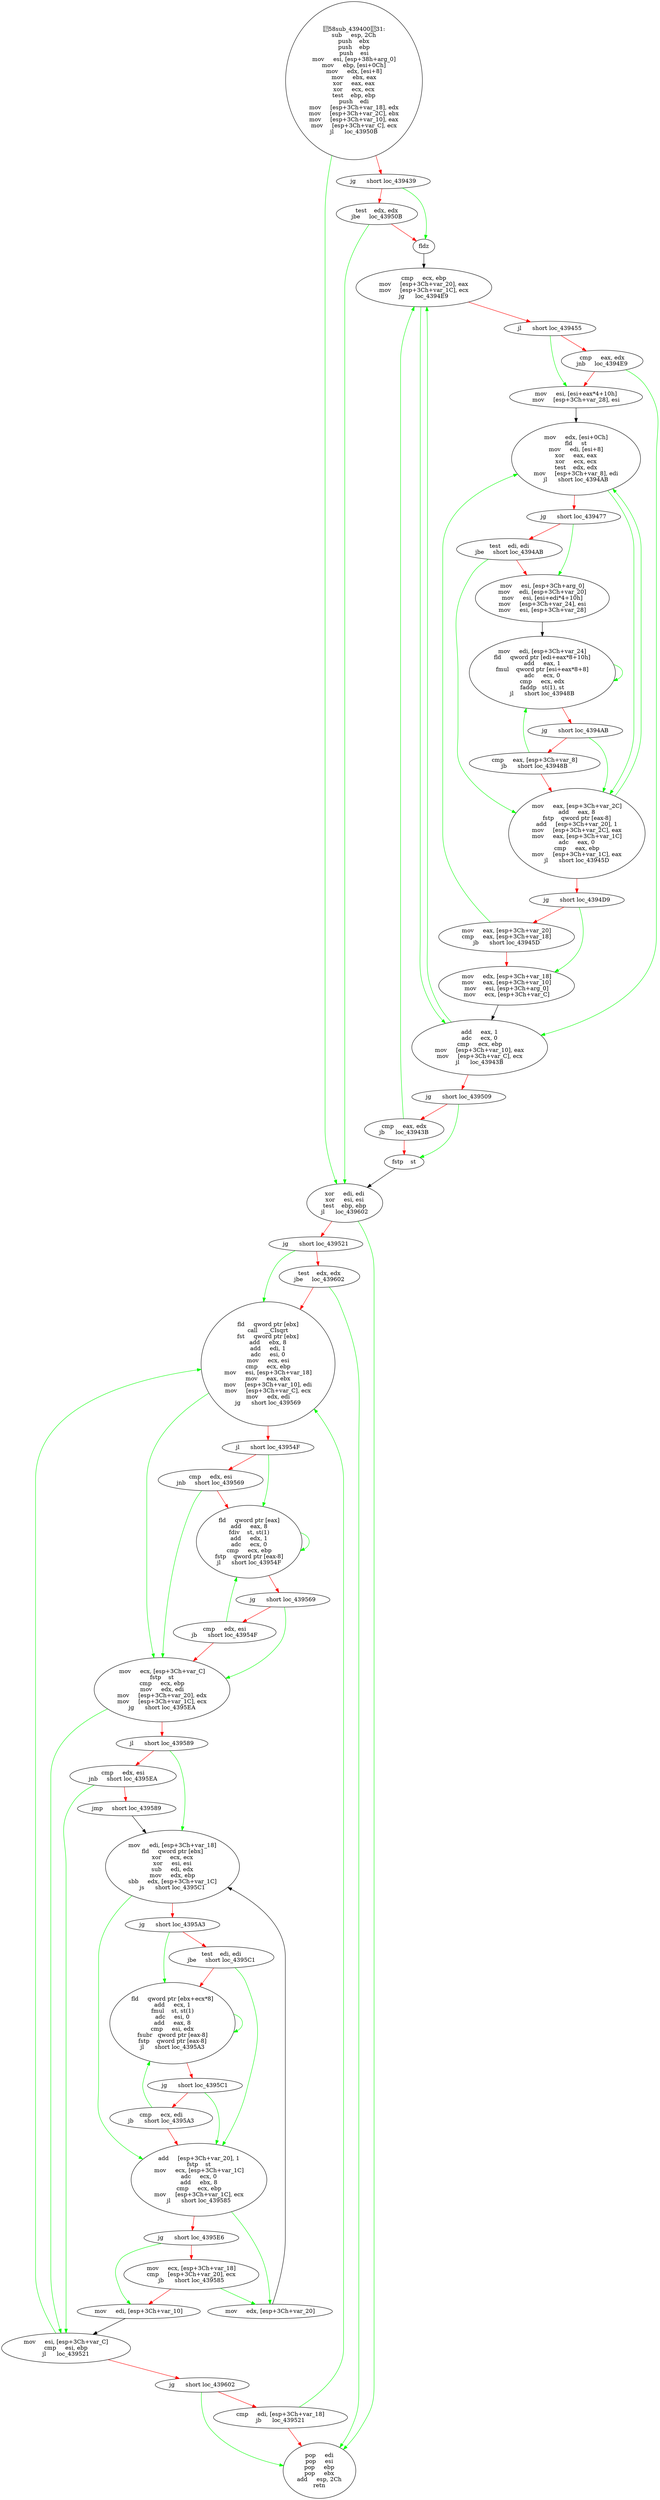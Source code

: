 digraph G{
Node0 [label = "58sub_43940031:
sub     esp, 2Ch
push    ebx
push    ebp
push    esi
mov     esi, [esp+38h+arg_0]
mov     ebp, [esi+0Ch]
mov     edx, [esi+8]
mov     ebx, eax
xor     eax, eax
xor     ecx, ecx
test    ebp, ebp
push    edi
mov     [esp+3Ch+var_18], edx
mov     [esp+3Ch+var_2C], ebx
mov     [esp+3Ch+var_10], eax
mov     [esp+3Ch+var_C], ecx
jl      loc_43950B"]
Node1 [label = "jg      short loc_439439"]
Node2 [label = "test    edx, edx
jbe     loc_43950B"]
Node3 [label = "fldz"]
Node4 [label = "cmp     ecx, ebp
mov     [esp+3Ch+var_20], eax
mov     [esp+3Ch+var_1C], ecx
jg      loc_4394E9"]
Node5 [label = "jl      short loc_439455"]
Node6 [label = "cmp     eax, edx
jnb     loc_4394E9"]
Node7 [label = "mov     esi, [esi+eax*4+10h]
mov     [esp+3Ch+var_28], esi"]
Node8 [label = "mov     edx, [esi+0Ch]
fld     st
mov     edi, [esi+8]
xor     eax, eax
xor     ecx, ecx
test    edx, edx
mov     [esp+3Ch+var_8], edi
jl      short loc_4394AB"]
Node9 [label = "jg      short loc_439477"]
Node10 [label = "test    edi, edi
jbe     short loc_4394AB"]
Node11 [label = "mov     esi, [esp+3Ch+arg_0]
mov     edi, [esp+3Ch+var_20]
mov     esi, [esi+edi*4+10h]
mov     [esp+3Ch+var_24], esi
mov     esi, [esp+3Ch+var_28]"]
Node12 [label = "mov     edi, [esp+3Ch+var_24]
fld     qword ptr [edi+eax*8+10h]
add     eax, 1
fmul    qword ptr [esi+eax*8+8]
adc     ecx, 0
cmp     ecx, edx
faddp   st(1), st
jl      short loc_43948B"]
Node13 [label = "jg      short loc_4394AB"]
Node14 [label = "cmp     eax, [esp+3Ch+var_8]
jb      short loc_43948B"]
Node15 [label = "mov     eax, [esp+3Ch+var_2C]
add     eax, 8
fstp    qword ptr [eax-8]
add     [esp+3Ch+var_20], 1
mov     [esp+3Ch+var_2C], eax
mov     eax, [esp+3Ch+var_1C]
adc     eax, 0
cmp     eax, ebp
mov     [esp+3Ch+var_1C], eax
jl      short loc_43945D"]
Node16 [label = "jg      short loc_4394D9"]
Node17 [label = "mov     eax, [esp+3Ch+var_20]
cmp     eax, [esp+3Ch+var_18]
jb      short loc_43945D"]
Node18 [label = "mov     edx, [esp+3Ch+var_18]
mov     eax, [esp+3Ch+var_10]
mov     esi, [esp+3Ch+arg_0]
mov     ecx, [esp+3Ch+var_C]"]
Node19 [label = "add     eax, 1
adc     ecx, 0
cmp     ecx, ebp
mov     [esp+3Ch+var_10], eax
mov     [esp+3Ch+var_C], ecx
jl      loc_43943B"]
Node20 [label = "jg      short loc_439509"]
Node21 [label = "cmp     eax, edx
jb      loc_43943B"]
Node22 [label = "fstp    st"]
Node23 [label = "xor     edi, edi
xor     esi, esi
test    ebp, ebp
jl      loc_439602"]
Node24 [label = "jg      short loc_439521"]
Node25 [label = "test    edx, edx
jbe     loc_439602"]
Node26 [label = "fld     qword ptr [ebx]
call    __CIsqrt
fst     qword ptr [ebx]
add     ebx, 8
add     edi, 1
adc     esi, 0
mov     ecx, esi
cmp     ecx, ebp
mov     esi, [esp+3Ch+var_18]
mov     eax, ebx
mov     [esp+3Ch+var_10], edi
mov     [esp+3Ch+var_C], ecx
mov     edx, edi
jg      short loc_439569"]
Node27 [label = "jl      short loc_43954F"]
Node28 [label = "cmp     edx, esi
jnb     short loc_439569"]
Node29 [label = "fld     qword ptr [eax]
add     eax, 8
fdiv    st, st(1)
add     edx, 1
adc     ecx, 0
cmp     ecx, ebp
fstp    qword ptr [eax-8]
jl      short loc_43954F"]
Node30 [label = "jg      short loc_439569"]
Node31 [label = "cmp     edx, esi
jb      short loc_43954F"]
Node32 [label = "mov     ecx, [esp+3Ch+var_C]
fstp    st
cmp     ecx, ebp
mov     edx, edi
mov     [esp+3Ch+var_20], edx
mov     [esp+3Ch+var_1C], ecx
jg      short loc_4395EA"]
Node33 [label = "jl      short loc_439589"]
Node34 [label = "cmp     edx, esi
jnb     short loc_4395EA"]
Node35 [label = "jmp     short loc_439589"]
Node36 [label = "mov     edx, [esp+3Ch+var_20]"]
Node37 [label = "mov     edi, [esp+3Ch+var_18]
fld     qword ptr [ebx]
xor     ecx, ecx
xor     esi, esi
sub     edi, edx
mov     edx, ebp
sbb     edx, [esp+3Ch+var_1C]
js      short loc_4395C1"]
Node38 [label = "jg      short loc_4395A3"]
Node39 [label = "test    edi, edi
jbe     short loc_4395C1"]
Node40 [label = "fld     qword ptr [ebx+ecx*8]
add     ecx, 1
fmul    st, st(1)
adc     esi, 0
add     eax, 8
cmp     esi, edx
fsubr   qword ptr [eax-8]
fstp    qword ptr [eax-8]
jl      short loc_4395A3"]
Node41 [label = "jg      short loc_4395C1"]
Node42 [label = "cmp     ecx, edi
jb      short loc_4395A3"]
Node43 [label = "add     [esp+3Ch+var_20], 1
fstp    st
mov     ecx, [esp+3Ch+var_1C]
adc     ecx, 0
add     ebx, 8
cmp     ecx, ebp
mov     [esp+3Ch+var_1C], ecx
jl      short loc_439585"]
Node44 [label = "jg      short loc_4395E6"]
Node45 [label = "mov     ecx, [esp+3Ch+var_18]
cmp     [esp+3Ch+var_20], ecx
jb      short loc_439585"]
Node46 [label = "mov     edi, [esp+3Ch+var_10]"]
Node47 [label = "mov     esi, [esp+3Ch+var_C]
cmp     esi, ebp
jl      loc_439521"]
Node48 [label = "jg      short loc_439602"]
Node49 [label = "cmp     edi, [esp+3Ch+var_18]
jb      loc_439521"]
Node50 [label = "pop     edi
pop     esi
pop     ebp
pop     ebx
add     esp, 2Ch
retn"]
Node0 -> Node1 [color = "red"]
Node0 -> Node23 [color = "green"]
Node1 -> Node2 [color = "red"]
Node1 -> Node3 [color = "green"]
Node2 -> Node3 [color = "red"]
Node2 -> Node23 [color = "green"]
Node3 -> Node4 [color = "black"]
Node4 -> Node5 [color = "red"]
Node4 -> Node19 [color = "green"]
Node5 -> Node6 [color = "red"]
Node5 -> Node7 [color = "green"]
Node6 -> Node7 [color = "red"]
Node6 -> Node19 [color = "green"]
Node7 -> Node8 [color = "black"]
Node8 -> Node9 [color = "red"]
Node8 -> Node15 [color = "green"]
Node9 -> Node10 [color = "red"]
Node9 -> Node11 [color = "green"]
Node10 -> Node11 [color = "red"]
Node10 -> Node15 [color = "green"]
Node11 -> Node12 [color = "black"]
Node12 -> Node13 [color = "red"]
Node12 -> Node12 [color = "green"]
Node13 -> Node14 [color = "red"]
Node13 -> Node15 [color = "green"]
Node14 -> Node12 [color = "green"]
Node14 -> Node15 [color = "red"]
Node15 -> Node8 [color = "green"]
Node15 -> Node16 [color = "red"]
Node16 -> Node17 [color = "red"]
Node16 -> Node18 [color = "green"]
Node17 -> Node8 [color = "green"]
Node17 -> Node18 [color = "red"]
Node18 -> Node19 [color = "black"]
Node19 -> Node4 [color = "green"]
Node19 -> Node20 [color = "red"]
Node20 -> Node21 [color = "red"]
Node20 -> Node22 [color = "green"]
Node21 -> Node4 [color = "green"]
Node21 -> Node22 [color = "red"]
Node22 -> Node23 [color = "black"]
Node23 -> Node24 [color = "red"]
Node23 -> Node50 [color = "green"]
Node24 -> Node25 [color = "red"]
Node24 -> Node26 [color = "green"]
Node25 -> Node26 [color = "red"]
Node25 -> Node50 [color = "green"]
Node26 -> Node27 [color = "red"]
Node26 -> Node32 [color = "green"]
Node27 -> Node28 [color = "red"]
Node27 -> Node29 [color = "green"]
Node28 -> Node29 [color = "red"]
Node28 -> Node32 [color = "green"]
Node29 -> Node30 [color = "red"]
Node29 -> Node29 [color = "green"]
Node30 -> Node31 [color = "red"]
Node30 -> Node32 [color = "green"]
Node31 -> Node29 [color = "green"]
Node31 -> Node32 [color = "red"]
Node32 -> Node33 [color = "red"]
Node32 -> Node47 [color = "green"]
Node33 -> Node34 [color = "red"]
Node33 -> Node37 [color = "green"]
Node34 -> Node35 [color = "red"]
Node34 -> Node47 [color = "green"]
Node35 -> Node37 [color = "black"]
Node36 -> Node37 [color = "black"]
Node37 -> Node38 [color = "red"]
Node37 -> Node43 [color = "green"]
Node38 -> Node39 [color = "red"]
Node38 -> Node40 [color = "green"]
Node39 -> Node40 [color = "red"]
Node39 -> Node43 [color = "green"]
Node40 -> Node41 [color = "red"]
Node40 -> Node40 [color = "green"]
Node41 -> Node42 [color = "red"]
Node41 -> Node43 [color = "green"]
Node42 -> Node40 [color = "green"]
Node42 -> Node43 [color = "red"]
Node43 -> Node36 [color = "green"]
Node43 -> Node44 [color = "red"]
Node44 -> Node45 [color = "red"]
Node44 -> Node46 [color = "green"]
Node45 -> Node36 [color = "green"]
Node45 -> Node46 [color = "red"]
Node46 -> Node47 [color = "black"]
Node47 -> Node26 [color = "green"]
Node47 -> Node48 [color = "red"]
Node48 -> Node49 [color = "red"]
Node48 -> Node50 [color = "green"]
Node49 -> Node26 [color = "green"]
Node49 -> Node50 [color = "red"]
}